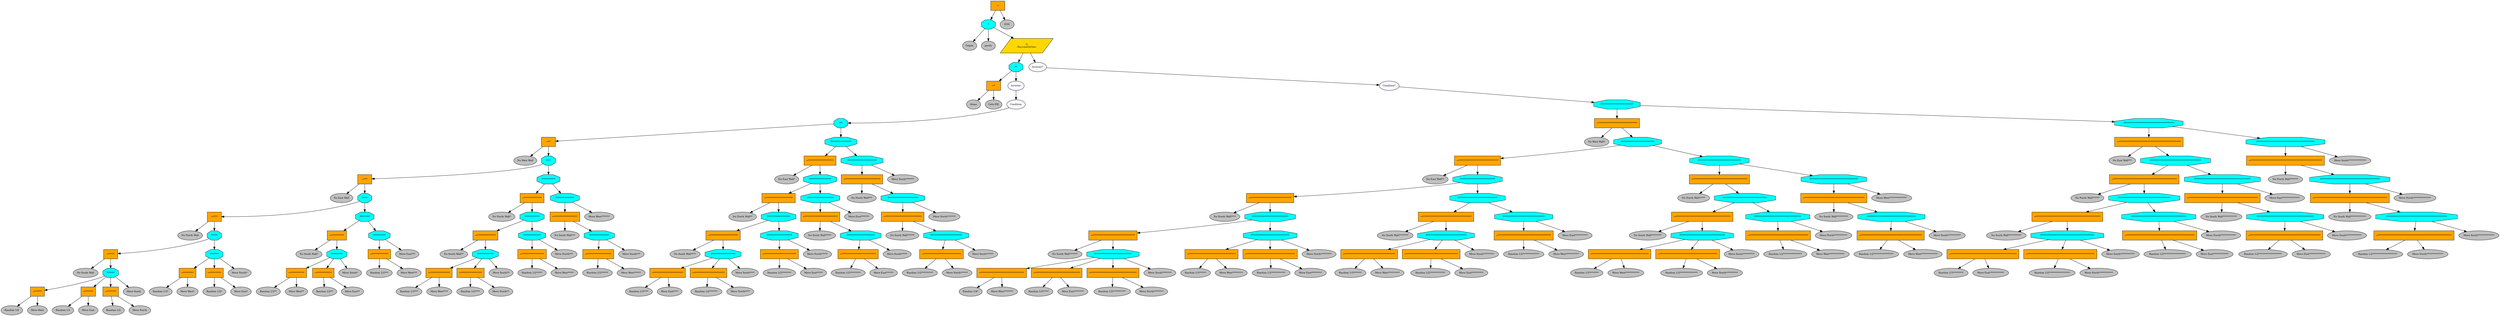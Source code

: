 digraph pastafarianism {
graph [fontname="times-roman"];
node [fontname="times-roman"];
edge [fontname="times-roman"];
"→" [fillcolor=orange, fontcolor=black, fontsize=9, label="→", shape=box, style=filled];
"?" [fillcolor=cyan, fontcolor=black, fontsize=9, label="?", shape=octagon, style=filled];
"→" -> "?";
"Gagné" [fillcolor=gray, fontcolor=black, fontsize=9, label="Gagné", shape=ellipse, style=filled];
"?" -> "Gagné";
perdu [fillcolor=gray, fontcolor=black, fontsize=9, label=perdu, shape=ellipse, style=filled];
"?" -> perdu;
"⇉" [fillcolor=gold, fontcolor=black, fontsize=9, label="⇉\n--SuccessOnOne--", shape=parallelogram, style=filled];
"?" -> "⇉";
"?*" [fillcolor=cyan, fontcolor=black, fontsize=9, label="?*", shape=octagon, style=filled];
"⇉" -> "?*";
"→*" [fillcolor=orange, fontcolor=black, fontsize=9, label="→*", shape=box, style=filled];
"?*" -> "→*";
Alone [fillcolor=gray, fontcolor=black, fontsize=9, label=Alone, shape=ellipse, style=filled];
"→*" -> Alone;
"Goto Pill" [fillcolor=gray, fontcolor=black, fontsize=9, label="Goto Pill", shape=ellipse, style=filled];
"→*" -> "Goto Pill";
Inverter [fillcolor=ghostwhite, fontcolor=black, fontsize=9, label=Inverter, shape=ellipse, style=filled];
"?*" -> Inverter;
Condition [fillcolor=ghostwhite, fontcolor=black, fontsize=9, label=Condition, shape=ellipse, style=filled];
Inverter -> Condition;
"?**" [fillcolor=cyan, fontcolor=black, fontsize=9, label="?**", shape=octagon, style=filled];
Condition -> "?**";
"→**" [fillcolor=orange, fontcolor=black, fontsize=9, label="→**", shape=box, style=filled];
"?**" -> "→**";
"No West Wall" [fillcolor=gray, fontcolor=black, fontsize=9, label="No West Wall", shape=ellipse, style=filled];
"→**" -> "No West Wall";
"?***" [fillcolor=cyan, fontcolor=black, fontsize=9, label="?***", shape=octagon, style=filled];
"→**" -> "?***";
"→***" [fillcolor=orange, fontcolor=black, fontsize=9, label="→***", shape=box, style=filled];
"?***" -> "→***";
"No East Wall" [fillcolor=gray, fontcolor=black, fontsize=9, label="No East Wall", shape=ellipse, style=filled];
"→***" -> "No East Wall";
"?****" [fillcolor=cyan, fontcolor=black, fontsize=9, label="?****", shape=octagon, style=filled];
"→***" -> "?****";
"→****" [fillcolor=orange, fontcolor=black, fontsize=9, label="→****", shape=box, style=filled];
"?****" -> "→****";
"No North Wall" [fillcolor=gray, fontcolor=black, fontsize=9, label="No North Wall", shape=ellipse, style=filled];
"→****" -> "No North Wall";
"?*****" [fillcolor=cyan, fontcolor=black, fontsize=9, label="?*****", shape=octagon, style=filled];
"→****" -> "?*****";
"→*****" [fillcolor=orange, fontcolor=black, fontsize=9, label="→*****", shape=box, style=filled];
"?*****" -> "→*****";
"No South Wall" [fillcolor=gray, fontcolor=black, fontsize=9, label="No South Wall", shape=ellipse, style=filled];
"→*****" -> "No South Wall";
"?******" [fillcolor=cyan, fontcolor=black, fontsize=9, label="?******", shape=octagon, style=filled];
"→*****" -> "?******";
"→******" [fillcolor=orange, fontcolor=black, fontsize=9, label="→******", shape=box, style=filled];
"?******" -> "→******";
"Random 1/4" [fillcolor=gray, fontcolor=black, fontsize=9, label="Random 1/4", shape=ellipse, style=filled];
"→******" -> "Random 1/4";
"Move West" [fillcolor=gray, fontcolor=black, fontsize=9, label="Move West", shape=ellipse, style=filled];
"→******" -> "Move West";
"→*******" [fillcolor=orange, fontcolor=black, fontsize=9, label="→*******", shape=box, style=filled];
"?******" -> "→*******";
"Random 1/3" [fillcolor=gray, fontcolor=black, fontsize=9, label="Random 1/3", shape=ellipse, style=filled];
"→*******" -> "Random 1/3";
"Move East" [fillcolor=gray, fontcolor=black, fontsize=9, label="Move East", shape=ellipse, style=filled];
"→*******" -> "Move East";
"→********" [fillcolor=orange, fontcolor=black, fontsize=9, label="→********", shape=box, style=filled];
"?******" -> "→********";
"Random 1/2" [fillcolor=gray, fontcolor=black, fontsize=9, label="Random 1/2", shape=ellipse, style=filled];
"→********" -> "Random 1/2";
"Move North" [fillcolor=gray, fontcolor=black, fontsize=9, label="Move North", shape=ellipse, style=filled];
"→********" -> "Move North";
"Move South" [fillcolor=gray, fontcolor=black, fontsize=9, label="Move South", shape=ellipse, style=filled];
"?******" -> "Move South";
"?*******" [fillcolor=cyan, fontcolor=black, fontsize=9, label="?*******", shape=octagon, style=filled];
"?*****" -> "?*******";
"→*********" [fillcolor=orange, fontcolor=black, fontsize=9, label="→*********", shape=box, style=filled];
"?*******" -> "→*********";
"Random 1/3*" [fillcolor=gray, fontcolor=black, fontsize=9, label="Random 1/3*", shape=ellipse, style=filled];
"→*********" -> "Random 1/3*";
"Move West*" [fillcolor=gray, fontcolor=black, fontsize=9, label="Move West*", shape=ellipse, style=filled];
"→*********" -> "Move West*";
"→**********" [fillcolor=orange, fontcolor=black, fontsize=9, label="→**********", shape=box, style=filled];
"?*******" -> "→**********";
"Random 1/2*" [fillcolor=gray, fontcolor=black, fontsize=9, label="Random 1/2*", shape=ellipse, style=filled];
"→**********" -> "Random 1/2*";
"Move East*" [fillcolor=gray, fontcolor=black, fontsize=9, label="Move East*", shape=ellipse, style=filled];
"→**********" -> "Move East*";
"Move North*" [fillcolor=gray, fontcolor=black, fontsize=9, label="Move North*", shape=ellipse, style=filled];
"?*******" -> "Move North*";
"?********" [fillcolor=cyan, fontcolor=black, fontsize=9, label="?********", shape=octagon, style=filled];
"?****" -> "?********";
"→***********" [fillcolor=orange, fontcolor=black, fontsize=9, label="→***********", shape=box, style=filled];
"?********" -> "→***********";
"No South Wall*" [fillcolor=gray, fontcolor=black, fontsize=9, label="No South Wall*", shape=ellipse, style=filled];
"→***********" -> "No South Wall*";
"?*********" [fillcolor=cyan, fontcolor=black, fontsize=9, label="?*********", shape=octagon, style=filled];
"→***********" -> "?*********";
"→************" [fillcolor=orange, fontcolor=black, fontsize=9, label="→************", shape=box, style=filled];
"?*********" -> "→************";
"Random 1/3**" [fillcolor=gray, fontcolor=black, fontsize=9, label="Random 1/3**", shape=ellipse, style=filled];
"→************" -> "Random 1/3**";
"Move West**" [fillcolor=gray, fontcolor=black, fontsize=9, label="Move West**", shape=ellipse, style=filled];
"→************" -> "Move West**";
"→*************" [fillcolor=orange, fontcolor=black, fontsize=9, label="→*************", shape=box, style=filled];
"?*********" -> "→*************";
"Random 1/2**" [fillcolor=gray, fontcolor=black, fontsize=9, label="Random 1/2**", shape=ellipse, style=filled];
"→*************" -> "Random 1/2**";
"Move East**" [fillcolor=gray, fontcolor=black, fontsize=9, label="Move East**", shape=ellipse, style=filled];
"→*************" -> "Move East**";
"Move South*" [fillcolor=gray, fontcolor=black, fontsize=9, label="Move South*", shape=ellipse, style=filled];
"?*********" -> "Move South*";
"?**********" [fillcolor=cyan, fontcolor=black, fontsize=9, label="?**********", shape=octagon, style=filled];
"?********" -> "?**********";
"→**************" [fillcolor=orange, fontcolor=black, fontsize=9, label="→**************", shape=box, style=filled];
"?**********" -> "→**************";
"Random 1/2***" [fillcolor=gray, fontcolor=black, fontsize=9, label="Random 1/2***", shape=ellipse, style=filled];
"→**************" -> "Random 1/2***";
"Move West***" [fillcolor=gray, fontcolor=black, fontsize=9, label="Move West***", shape=ellipse, style=filled];
"→**************" -> "Move West***";
"Move East***" [fillcolor=gray, fontcolor=black, fontsize=9, label="Move East***", shape=ellipse, style=filled];
"?**********" -> "Move East***";
"?***********" [fillcolor=cyan, fontcolor=black, fontsize=9, label="?***********", shape=octagon, style=filled];
"?***" -> "?***********";
"→***************" [fillcolor=orange, fontcolor=black, fontsize=9, label="→***************", shape=box, style=filled];
"?***********" -> "→***************";
"No North Wall*" [fillcolor=gray, fontcolor=black, fontsize=9, label="No North Wall*", shape=ellipse, style=filled];
"→***************" -> "No North Wall*";
"?************" [fillcolor=cyan, fontcolor=black, fontsize=9, label="?************", shape=octagon, style=filled];
"→***************" -> "?************";
"→****************" [fillcolor=orange, fontcolor=black, fontsize=9, label="→****************", shape=box, style=filled];
"?************" -> "→****************";
"No South Wall**" [fillcolor=gray, fontcolor=black, fontsize=9, label="No South Wall**", shape=ellipse, style=filled];
"→****************" -> "No South Wall**";
"?*************" [fillcolor=cyan, fontcolor=black, fontsize=9, label="?*************", shape=octagon, style=filled];
"→****************" -> "?*************";
"→*****************" [fillcolor=orange, fontcolor=black, fontsize=9, label="→*****************", shape=box, style=filled];
"?*************" -> "→*****************";
"Random 1/3***" [fillcolor=gray, fontcolor=black, fontsize=9, label="Random 1/3***", shape=ellipse, style=filled];
"→*****************" -> "Random 1/3***";
"Move West****" [fillcolor=gray, fontcolor=black, fontsize=9, label="Move West****", shape=ellipse, style=filled];
"→*****************" -> "Move West****";
"→******************" [fillcolor=orange, fontcolor=black, fontsize=9, label="→******************", shape=box, style=filled];
"?*************" -> "→******************";
"Random 1/2****" [fillcolor=gray, fontcolor=black, fontsize=9, label="Random 1/2****", shape=ellipse, style=filled];
"→******************" -> "Random 1/2****";
"Move North**" [fillcolor=gray, fontcolor=black, fontsize=9, label="Move North**", shape=ellipse, style=filled];
"→******************" -> "Move North**";
"Move South**" [fillcolor=gray, fontcolor=black, fontsize=9, label="Move South**", shape=ellipse, style=filled];
"?*************" -> "Move South**";
"?**************" [fillcolor=cyan, fontcolor=black, fontsize=9, label="?**************", shape=octagon, style=filled];
"?************" -> "?**************";
"→*******************" [fillcolor=orange, fontcolor=black, fontsize=9, label="→*******************", shape=box, style=filled];
"?**************" -> "→*******************";
"Random 1/2*****" [fillcolor=gray, fontcolor=black, fontsize=9, label="Random 1/2*****", shape=ellipse, style=filled];
"→*******************" -> "Random 1/2*****";
"Move West*****" [fillcolor=gray, fontcolor=black, fontsize=9, label="Move West*****", shape=ellipse, style=filled];
"→*******************" -> "Move West*****";
"Move North***" [fillcolor=gray, fontcolor=black, fontsize=9, label="Move North***", shape=ellipse, style=filled];
"?**************" -> "Move North***";
"?***************" [fillcolor=cyan, fontcolor=black, fontsize=9, label="?***************", shape=octagon, style=filled];
"?***********" -> "?***************";
"→********************" [fillcolor=orange, fontcolor=black, fontsize=9, label="→********************", shape=box, style=filled];
"?***************" -> "→********************";
"No South Wall***" [fillcolor=gray, fontcolor=black, fontsize=9, label="No South Wall***", shape=ellipse, style=filled];
"→********************" -> "No South Wall***";
"?****************" [fillcolor=cyan, fontcolor=black, fontsize=9, label="?****************", shape=octagon, style=filled];
"→********************" -> "?****************";
"→*********************" [fillcolor=orange, fontcolor=black, fontsize=9, label="→*********************", shape=box, style=filled];
"?****************" -> "→*********************";
"Random 1/2******" [fillcolor=gray, fontcolor=black, fontsize=9, label="Random 1/2******", shape=ellipse, style=filled];
"→*********************" -> "Random 1/2******";
"Move West******" [fillcolor=gray, fontcolor=black, fontsize=9, label="Move West******", shape=ellipse, style=filled];
"→*********************" -> "Move West******";
"Move South***" [fillcolor=gray, fontcolor=black, fontsize=9, label="Move South***", shape=ellipse, style=filled];
"?****************" -> "Move South***";
"Move West*******" [fillcolor=gray, fontcolor=black, fontsize=9, label="Move West*******", shape=ellipse, style=filled];
"?***************" -> "Move West*******";
"?*****************" [fillcolor=cyan, fontcolor=black, fontsize=9, label="?*****************", shape=octagon, style=filled];
"?**" -> "?*****************";
"→**********************" [fillcolor=orange, fontcolor=black, fontsize=9, label="→**********************", shape=box, style=filled];
"?*****************" -> "→**********************";
"No East Wall*" [fillcolor=gray, fontcolor=black, fontsize=9, label="No East Wall*", shape=ellipse, style=filled];
"→**********************" -> "No East Wall*";
"?******************" [fillcolor=cyan, fontcolor=black, fontsize=9, label="?******************", shape=octagon, style=filled];
"→**********************" -> "?******************";
"→***********************" [fillcolor=orange, fontcolor=black, fontsize=9, label="→***********************", shape=box, style=filled];
"?******************" -> "→***********************";
"No North Wall**" [fillcolor=gray, fontcolor=black, fontsize=9, label="No North Wall**", shape=ellipse, style=filled];
"→***********************" -> "No North Wall**";
"?*******************" [fillcolor=cyan, fontcolor=black, fontsize=9, label="?*******************", shape=octagon, style=filled];
"→***********************" -> "?*******************";
"→************************" [fillcolor=orange, fontcolor=black, fontsize=9, label="→************************", shape=box, style=filled];
"?*******************" -> "→************************";
"No South Wall****" [fillcolor=gray, fontcolor=black, fontsize=9, label="No South Wall****", shape=ellipse, style=filled];
"→************************" -> "No South Wall****";
"?********************" [fillcolor=cyan, fontcolor=black, fontsize=9, label="?********************", shape=octagon, style=filled];
"→************************" -> "?********************";
"→*************************" [fillcolor=orange, fontcolor=black, fontsize=9, label="→*************************", shape=box, style=filled];
"?********************" -> "→*************************";
"Random 1/3****" [fillcolor=gray, fontcolor=black, fontsize=9, label="Random 1/3****", shape=ellipse, style=filled];
"→*************************" -> "Random 1/3****";
"Move East****" [fillcolor=gray, fontcolor=black, fontsize=9, label="Move East****", shape=ellipse, style=filled];
"→*************************" -> "Move East****";
"→**************************" [fillcolor=orange, fontcolor=black, fontsize=9, label="→**************************", shape=box, style=filled];
"?********************" -> "→**************************";
"Random 1/2*******" [fillcolor=gray, fontcolor=black, fontsize=9, label="Random 1/2*******", shape=ellipse, style=filled];
"→**************************" -> "Random 1/2*******";
"Move North****" [fillcolor=gray, fontcolor=black, fontsize=9, label="Move North****", shape=ellipse, style=filled];
"→**************************" -> "Move North****";
"Move South****" [fillcolor=gray, fontcolor=black, fontsize=9, label="Move South****", shape=ellipse, style=filled];
"?********************" -> "Move South****";
"?*********************" [fillcolor=cyan, fontcolor=black, fontsize=9, label="?*********************", shape=octagon, style=filled];
"?*******************" -> "?*********************";
"→***************************" [fillcolor=orange, fontcolor=black, fontsize=9, label="→***************************", shape=box, style=filled];
"?*********************" -> "→***************************";
"Random 1/2********" [fillcolor=gray, fontcolor=black, fontsize=9, label="Random 1/2********", shape=ellipse, style=filled];
"→***************************" -> "Random 1/2********";
"Move East*****" [fillcolor=gray, fontcolor=black, fontsize=9, label="Move East*****", shape=ellipse, style=filled];
"→***************************" -> "Move East*****";
"Move North*****" [fillcolor=gray, fontcolor=black, fontsize=9, label="Move North*****", shape=ellipse, style=filled];
"?*********************" -> "Move North*****";
"?**********************" [fillcolor=cyan, fontcolor=black, fontsize=9, label="?**********************", shape=octagon, style=filled];
"?******************" -> "?**********************";
"→****************************" [fillcolor=orange, fontcolor=black, fontsize=9, label="→****************************", shape=box, style=filled];
"?**********************" -> "→****************************";
"No South Wall*****" [fillcolor=gray, fontcolor=black, fontsize=9, label="No South Wall*****", shape=ellipse, style=filled];
"→****************************" -> "No South Wall*****";
"?***********************" [fillcolor=cyan, fontcolor=black, fontsize=9, label="?***********************", shape=octagon, style=filled];
"→****************************" -> "?***********************";
"→*****************************" [fillcolor=orange, fontcolor=black, fontsize=9, label="→*****************************", shape=box, style=filled];
"?***********************" -> "→*****************************";
"Random 1/2*********" [fillcolor=gray, fontcolor=black, fontsize=9, label="Random 1/2*********", shape=ellipse, style=filled];
"→*****************************" -> "Random 1/2*********";
"Move East******" [fillcolor=gray, fontcolor=black, fontsize=9, label="Move East******", shape=ellipse, style=filled];
"→*****************************" -> "Move East******";
"Move South*****" [fillcolor=gray, fontcolor=black, fontsize=9, label="Move South*****", shape=ellipse, style=filled];
"?***********************" -> "Move South*****";
"Move East*******" [fillcolor=gray, fontcolor=black, fontsize=9, label="Move East*******", shape=ellipse, style=filled];
"?**********************" -> "Move East*******";
"?************************" [fillcolor=cyan, fontcolor=black, fontsize=9, label="?************************", shape=octagon, style=filled];
"?*****************" -> "?************************";
"→******************************" [fillcolor=orange, fontcolor=black, fontsize=9, label="→******************************", shape=box, style=filled];
"?************************" -> "→******************************";
"No North Wall***" [fillcolor=gray, fontcolor=black, fontsize=9, label="No North Wall***", shape=ellipse, style=filled];
"→******************************" -> "No North Wall***";
"?*************************" [fillcolor=cyan, fontcolor=black, fontsize=9, label="?*************************", shape=octagon, style=filled];
"→******************************" -> "?*************************";
"→*******************************" [fillcolor=orange, fontcolor=black, fontsize=9, label="→*******************************", shape=box, style=filled];
"?*************************" -> "→*******************************";
"No South Wall******" [fillcolor=gray, fontcolor=black, fontsize=9, label="No South Wall******", shape=ellipse, style=filled];
"→*******************************" -> "No South Wall******";
"?**************************" [fillcolor=cyan, fontcolor=black, fontsize=9, label="?**************************", shape=octagon, style=filled];
"→*******************************" -> "?**************************";
"→********************************" [fillcolor=orange, fontcolor=black, fontsize=9, label="→********************************", shape=box, style=filled];
"?**************************" -> "→********************************";
"Random 1/2**********" [fillcolor=gray, fontcolor=black, fontsize=9, label="Random 1/2**********", shape=ellipse, style=filled];
"→********************************" -> "Random 1/2**********";
"Move North******" [fillcolor=gray, fontcolor=black, fontsize=9, label="Move North******", shape=ellipse, style=filled];
"→********************************" -> "Move North******";
"Move South******" [fillcolor=gray, fontcolor=black, fontsize=9, label="Move South******", shape=ellipse, style=filled];
"?**************************" -> "Move South******";
"Move North*******" [fillcolor=gray, fontcolor=black, fontsize=9, label="Move North*******", shape=ellipse, style=filled];
"?*************************" -> "Move North*******";
"Move South*******" [fillcolor=gray, fontcolor=black, fontsize=9, label="Move South*******", shape=ellipse, style=filled];
"?************************" -> "Move South*******";
"Inverter*" [fillcolor=ghostwhite, fontcolor=black, fontsize=9, label="Inverter*", shape=ellipse, style=filled];
"⇉" -> "Inverter*";
"Condition*" [fillcolor=ghostwhite, fontcolor=black, fontsize=9, label="Condition*", shape=ellipse, style=filled];
"Inverter*" -> "Condition*";
"?***************************" [fillcolor=cyan, fontcolor=black, fontsize=9, label="?***************************", shape=octagon, style=filled];
"Condition*" -> "?***************************";
"→*********************************" [fillcolor=orange, fontcolor=black, fontsize=9, label="→*********************************", shape=box, style=filled];
"?***************************" -> "→*********************************";
"No West Wall*" [fillcolor=gray, fontcolor=black, fontsize=9, label="No West Wall*", shape=ellipse, style=filled];
"→*********************************" -> "No West Wall*";
"?****************************" [fillcolor=cyan, fontcolor=black, fontsize=9, label="?****************************", shape=octagon, style=filled];
"→*********************************" -> "?****************************";
"→**********************************" [fillcolor=orange, fontcolor=black, fontsize=9, label="→**********************************", shape=box, style=filled];
"?****************************" -> "→**********************************";
"No East Wall**" [fillcolor=gray, fontcolor=black, fontsize=9, label="No East Wall**", shape=ellipse, style=filled];
"→**********************************" -> "No East Wall**";
"?*****************************" [fillcolor=cyan, fontcolor=black, fontsize=9, label="?*****************************", shape=octagon, style=filled];
"→**********************************" -> "?*****************************";
"→***********************************" [fillcolor=orange, fontcolor=black, fontsize=9, label="→***********************************", shape=box, style=filled];
"?*****************************" -> "→***********************************";
"No North Wall****" [fillcolor=gray, fontcolor=black, fontsize=9, label="No North Wall****", shape=ellipse, style=filled];
"→***********************************" -> "No North Wall****";
"?******************************" [fillcolor=cyan, fontcolor=black, fontsize=9, label="?******************************", shape=octagon, style=filled];
"→***********************************" -> "?******************************";
"→************************************" [fillcolor=orange, fontcolor=black, fontsize=9, label="→************************************", shape=box, style=filled];
"?******************************" -> "→************************************";
"No South Wall*******" [fillcolor=gray, fontcolor=black, fontsize=9, label="No South Wall*******", shape=ellipse, style=filled];
"→************************************" -> "No South Wall*******";
"?*******************************" [fillcolor=cyan, fontcolor=black, fontsize=9, label="?*******************************", shape=octagon, style=filled];
"→************************************" -> "?*******************************";
"→*************************************" [fillcolor=orange, fontcolor=black, fontsize=9, label="→*************************************", shape=box, style=filled];
"?*******************************" -> "→*************************************";
"Random 1/4*" [fillcolor=gray, fontcolor=black, fontsize=9, label="Random 1/4*", shape=ellipse, style=filled];
"→*************************************" -> "Random 1/4*";
"Move West********" [fillcolor=gray, fontcolor=black, fontsize=9, label="Move West********", shape=ellipse, style=filled];
"→*************************************" -> "Move West********";
"→**************************************" [fillcolor=orange, fontcolor=black, fontsize=9, label="→**************************************", shape=box, style=filled];
"?*******************************" -> "→**************************************";
"Random 1/3*****" [fillcolor=gray, fontcolor=black, fontsize=9, label="Random 1/3*****", shape=ellipse, style=filled];
"→**************************************" -> "Random 1/3*****";
"Move East********" [fillcolor=gray, fontcolor=black, fontsize=9, label="Move East********", shape=ellipse, style=filled];
"→**************************************" -> "Move East********";
"→***************************************" [fillcolor=orange, fontcolor=black, fontsize=9, label="→***************************************", shape=box, style=filled];
"?*******************************" -> "→***************************************";
"Random 1/2***********" [fillcolor=gray, fontcolor=black, fontsize=9, label="Random 1/2***********", shape=ellipse, style=filled];
"→***************************************" -> "Random 1/2***********";
"Move North********" [fillcolor=gray, fontcolor=black, fontsize=9, label="Move North********", shape=ellipse, style=filled];
"→***************************************" -> "Move North********";
"Move South********" [fillcolor=gray, fontcolor=black, fontsize=9, label="Move South********", shape=ellipse, style=filled];
"?*******************************" -> "Move South********";
"?********************************" [fillcolor=cyan, fontcolor=black, fontsize=9, label="?********************************", shape=octagon, style=filled];
"?******************************" -> "?********************************";
"→****************************************" [fillcolor=orange, fontcolor=black, fontsize=9, label="→****************************************", shape=box, style=filled];
"?********************************" -> "→****************************************";
"Random 1/3******" [fillcolor=gray, fontcolor=black, fontsize=9, label="Random 1/3******", shape=ellipse, style=filled];
"→****************************************" -> "Random 1/3******";
"Move West*********" [fillcolor=gray, fontcolor=black, fontsize=9, label="Move West*********", shape=ellipse, style=filled];
"→****************************************" -> "Move West*********";
"→*****************************************" [fillcolor=orange, fontcolor=black, fontsize=9, label="→*****************************************", shape=box, style=filled];
"?********************************" -> "→*****************************************";
"Random 1/2************" [fillcolor=gray, fontcolor=black, fontsize=9, label="Random 1/2************", shape=ellipse, style=filled];
"→*****************************************" -> "Random 1/2************";
"Move East*********" [fillcolor=gray, fontcolor=black, fontsize=9, label="Move East*********", shape=ellipse, style=filled];
"→*****************************************" -> "Move East*********";
"Move North*********" [fillcolor=gray, fontcolor=black, fontsize=9, label="Move North*********", shape=ellipse, style=filled];
"?********************************" -> "Move North*********";
"?*********************************" [fillcolor=cyan, fontcolor=black, fontsize=9, label="?*********************************", shape=octagon, style=filled];
"?*****************************" -> "?*********************************";
"→******************************************" [fillcolor=orange, fontcolor=black, fontsize=9, label="→******************************************", shape=box, style=filled];
"?*********************************" -> "→******************************************";
"No South Wall********" [fillcolor=gray, fontcolor=black, fontsize=9, label="No South Wall********", shape=ellipse, style=filled];
"→******************************************" -> "No South Wall********";
"?**********************************" [fillcolor=cyan, fontcolor=black, fontsize=9, label="?**********************************", shape=octagon, style=filled];
"→******************************************" -> "?**********************************";
"→*******************************************" [fillcolor=orange, fontcolor=black, fontsize=9, label="→*******************************************", shape=box, style=filled];
"?**********************************" -> "→*******************************************";
"Random 1/3*******" [fillcolor=gray, fontcolor=black, fontsize=9, label="Random 1/3*******", shape=ellipse, style=filled];
"→*******************************************" -> "Random 1/3*******";
"Move West**********" [fillcolor=gray, fontcolor=black, fontsize=9, label="Move West**********", shape=ellipse, style=filled];
"→*******************************************" -> "Move West**********";
"→********************************************" [fillcolor=orange, fontcolor=black, fontsize=9, label="→********************************************", shape=box, style=filled];
"?**********************************" -> "→********************************************";
"Random 1/2*************" [fillcolor=gray, fontcolor=black, fontsize=9, label="Random 1/2*************", shape=ellipse, style=filled];
"→********************************************" -> "Random 1/2*************";
"Move East**********" [fillcolor=gray, fontcolor=black, fontsize=9, label="Move East**********", shape=ellipse, style=filled];
"→********************************************" -> "Move East**********";
"Move South*********" [fillcolor=gray, fontcolor=black, fontsize=9, label="Move South*********", shape=ellipse, style=filled];
"?**********************************" -> "Move South*********";
"?***********************************" [fillcolor=cyan, fontcolor=black, fontsize=9, label="?***********************************", shape=octagon, style=filled];
"?*********************************" -> "?***********************************";
"→*********************************************" [fillcolor=orange, fontcolor=black, fontsize=9, label="→*********************************************", shape=box, style=filled];
"?***********************************" -> "→*********************************************";
"Random 1/2**************" [fillcolor=gray, fontcolor=black, fontsize=9, label="Random 1/2**************", shape=ellipse, style=filled];
"→*********************************************" -> "Random 1/2**************";
"Move West***********" [fillcolor=gray, fontcolor=black, fontsize=9, label="Move West***********", shape=ellipse, style=filled];
"→*********************************************" -> "Move West***********";
"Move East***********" [fillcolor=gray, fontcolor=black, fontsize=9, label="Move East***********", shape=ellipse, style=filled];
"?***********************************" -> "Move East***********";
"?************************************" [fillcolor=cyan, fontcolor=black, fontsize=9, label="?************************************", shape=octagon, style=filled];
"?****************************" -> "?************************************";
"→**********************************************" [fillcolor=orange, fontcolor=black, fontsize=9, label="→**********************************************", shape=box, style=filled];
"?************************************" -> "→**********************************************";
"No North Wall*****" [fillcolor=gray, fontcolor=black, fontsize=9, label="No North Wall*****", shape=ellipse, style=filled];
"→**********************************************" -> "No North Wall*****";
"?*************************************" [fillcolor=cyan, fontcolor=black, fontsize=9, label="?*************************************", shape=octagon, style=filled];
"→**********************************************" -> "?*************************************";
"→***********************************************" [fillcolor=orange, fontcolor=black, fontsize=9, label="→***********************************************", shape=box, style=filled];
"?*************************************" -> "→***********************************************";
"No South Wall*********" [fillcolor=gray, fontcolor=black, fontsize=9, label="No South Wall*********", shape=ellipse, style=filled];
"→***********************************************" -> "No South Wall*********";
"?**************************************" [fillcolor=cyan, fontcolor=black, fontsize=9, label="?**************************************", shape=octagon, style=filled];
"→***********************************************" -> "?**************************************";
"→************************************************" [fillcolor=orange, fontcolor=black, fontsize=9, label="→************************************************", shape=box, style=filled];
"?**************************************" -> "→************************************************";
"Random 1/3********" [fillcolor=gray, fontcolor=black, fontsize=9, label="Random 1/3********", shape=ellipse, style=filled];
"→************************************************" -> "Random 1/3********";
"Move West************" [fillcolor=gray, fontcolor=black, fontsize=9, label="Move West************", shape=ellipse, style=filled];
"→************************************************" -> "Move West************";
"→*************************************************" [fillcolor=orange, fontcolor=black, fontsize=9, label="→*************************************************", shape=box, style=filled];
"?**************************************" -> "→*************************************************";
"Random 1/2***************" [fillcolor=gray, fontcolor=black, fontsize=9, label="Random 1/2***************", shape=ellipse, style=filled];
"→*************************************************" -> "Random 1/2***************";
"Move North**********" [fillcolor=gray, fontcolor=black, fontsize=9, label="Move North**********", shape=ellipse, style=filled];
"→*************************************************" -> "Move North**********";
"Move South**********" [fillcolor=gray, fontcolor=black, fontsize=9, label="Move South**********", shape=ellipse, style=filled];
"?**************************************" -> "Move South**********";
"?***************************************" [fillcolor=cyan, fontcolor=black, fontsize=9, label="?***************************************", shape=octagon, style=filled];
"?*************************************" -> "?***************************************";
"→**************************************************" [fillcolor=orange, fontcolor=black, fontsize=9, label="→**************************************************", shape=box, style=filled];
"?***************************************" -> "→**************************************************";
"Random 1/2****************" [fillcolor=gray, fontcolor=black, fontsize=9, label="Random 1/2****************", shape=ellipse, style=filled];
"→**************************************************" -> "Random 1/2****************";
"Move West*************" [fillcolor=gray, fontcolor=black, fontsize=9, label="Move West*************", shape=ellipse, style=filled];
"→**************************************************" -> "Move West*************";
"Move North***********" [fillcolor=gray, fontcolor=black, fontsize=9, label="Move North***********", shape=ellipse, style=filled];
"?***************************************" -> "Move North***********";
"?****************************************" [fillcolor=cyan, fontcolor=black, fontsize=9, label="?****************************************", shape=octagon, style=filled];
"?************************************" -> "?****************************************";
"→***************************************************" [fillcolor=orange, fontcolor=black, fontsize=9, label="→***************************************************", shape=box, style=filled];
"?****************************************" -> "→***************************************************";
"No South Wall**********" [fillcolor=gray, fontcolor=black, fontsize=9, label="No South Wall**********", shape=ellipse, style=filled];
"→***************************************************" -> "No South Wall**********";
"?*****************************************" [fillcolor=cyan, fontcolor=black, fontsize=9, label="?*****************************************", shape=octagon, style=filled];
"→***************************************************" -> "?*****************************************";
"→****************************************************" [fillcolor=orange, fontcolor=black, fontsize=9, label="→****************************************************", shape=box, style=filled];
"?*****************************************" -> "→****************************************************";
"Random 1/2*****************" [fillcolor=gray, fontcolor=black, fontsize=9, label="Random 1/2*****************", shape=ellipse, style=filled];
"→****************************************************" -> "Random 1/2*****************";
"Move West**************" [fillcolor=gray, fontcolor=black, fontsize=9, label="Move West**************", shape=ellipse, style=filled];
"→****************************************************" -> "Move West**************";
"Move South***********" [fillcolor=gray, fontcolor=black, fontsize=9, label="Move South***********", shape=ellipse, style=filled];
"?*****************************************" -> "Move South***********";
"Move West***************" [fillcolor=gray, fontcolor=black, fontsize=9, label="Move West***************", shape=ellipse, style=filled];
"?****************************************" -> "Move West***************";
"?******************************************" [fillcolor=cyan, fontcolor=black, fontsize=9, label="?******************************************", shape=octagon, style=filled];
"?***************************" -> "?******************************************";
"→*****************************************************" [fillcolor=orange, fontcolor=black, fontsize=9, label="→*****************************************************", shape=box, style=filled];
"?******************************************" -> "→*****************************************************";
"No East Wall***" [fillcolor=gray, fontcolor=black, fontsize=9, label="No East Wall***", shape=ellipse, style=filled];
"→*****************************************************" -> "No East Wall***";
"?*******************************************" [fillcolor=cyan, fontcolor=black, fontsize=9, label="?*******************************************", shape=octagon, style=filled];
"→*****************************************************" -> "?*******************************************";
"→******************************************************" [fillcolor=orange, fontcolor=black, fontsize=9, label="→******************************************************", shape=box, style=filled];
"?*******************************************" -> "→******************************************************";
"No North Wall******" [fillcolor=gray, fontcolor=black, fontsize=9, label="No North Wall******", shape=ellipse, style=filled];
"→******************************************************" -> "No North Wall******";
"?********************************************" [fillcolor=cyan, fontcolor=black, fontsize=9, label="?********************************************", shape=octagon, style=filled];
"→******************************************************" -> "?********************************************";
"→*******************************************************" [fillcolor=orange, fontcolor=black, fontsize=9, label="→*******************************************************", shape=box, style=filled];
"?********************************************" -> "→*******************************************************";
"No South Wall***********" [fillcolor=gray, fontcolor=black, fontsize=9, label="No South Wall***********", shape=ellipse, style=filled];
"→*******************************************************" -> "No South Wall***********";
"?*********************************************" [fillcolor=cyan, fontcolor=black, fontsize=9, label="?*********************************************", shape=octagon, style=filled];
"→*******************************************************" -> "?*********************************************";
"→********************************************************" [fillcolor=orange, fontcolor=black, fontsize=9, label="→********************************************************", shape=box, style=filled];
"?*********************************************" -> "→********************************************************";
"Random 1/3*********" [fillcolor=gray, fontcolor=black, fontsize=9, label="Random 1/3*********", shape=ellipse, style=filled];
"→********************************************************" -> "Random 1/3*********";
"Move East************" [fillcolor=gray, fontcolor=black, fontsize=9, label="Move East************", shape=ellipse, style=filled];
"→********************************************************" -> "Move East************";
"→*********************************************************" [fillcolor=orange, fontcolor=black, fontsize=9, label="→*********************************************************", shape=box, style=filled];
"?*********************************************" -> "→*********************************************************";
"Random 1/2******************" [fillcolor=gray, fontcolor=black, fontsize=9, label="Random 1/2******************", shape=ellipse, style=filled];
"→*********************************************************" -> "Random 1/2******************";
"Move North************" [fillcolor=gray, fontcolor=black, fontsize=9, label="Move North************", shape=ellipse, style=filled];
"→*********************************************************" -> "Move North************";
"Move South************" [fillcolor=gray, fontcolor=black, fontsize=9, label="Move South************", shape=ellipse, style=filled];
"?*********************************************" -> "Move South************";
"?**********************************************" [fillcolor=cyan, fontcolor=black, fontsize=9, label="?**********************************************", shape=octagon, style=filled];
"?********************************************" -> "?**********************************************";
"→**********************************************************" [fillcolor=orange, fontcolor=black, fontsize=9, label="→**********************************************************", shape=box, style=filled];
"?**********************************************" -> "→**********************************************************";
"Random 1/2*******************" [fillcolor=gray, fontcolor=black, fontsize=9, label="Random 1/2*******************", shape=ellipse, style=filled];
"→**********************************************************" -> "Random 1/2*******************";
"Move East*************" [fillcolor=gray, fontcolor=black, fontsize=9, label="Move East*************", shape=ellipse, style=filled];
"→**********************************************************" -> "Move East*************";
"Move North*************" [fillcolor=gray, fontcolor=black, fontsize=9, label="Move North*************", shape=ellipse, style=filled];
"?**********************************************" -> "Move North*************";
"?***********************************************" [fillcolor=cyan, fontcolor=black, fontsize=9, label="?***********************************************", shape=octagon, style=filled];
"?*******************************************" -> "?***********************************************";
"→***********************************************************" [fillcolor=orange, fontcolor=black, fontsize=9, label="→***********************************************************", shape=box, style=filled];
"?***********************************************" -> "→***********************************************************";
"No South Wall************" [fillcolor=gray, fontcolor=black, fontsize=9, label="No South Wall************", shape=ellipse, style=filled];
"→***********************************************************" -> "No South Wall************";
"?************************************************" [fillcolor=cyan, fontcolor=black, fontsize=9, label="?************************************************", shape=octagon, style=filled];
"→***********************************************************" -> "?************************************************";
"→************************************************************" [fillcolor=orange, fontcolor=black, fontsize=9, label="→************************************************************", shape=box, style=filled];
"?************************************************" -> "→************************************************************";
"Random 1/2********************" [fillcolor=gray, fontcolor=black, fontsize=9, label="Random 1/2********************", shape=ellipse, style=filled];
"→************************************************************" -> "Random 1/2********************";
"Move East**************" [fillcolor=gray, fontcolor=black, fontsize=9, label="Move East**************", shape=ellipse, style=filled];
"→************************************************************" -> "Move East**************";
"Move South*************" [fillcolor=gray, fontcolor=black, fontsize=9, label="Move South*************", shape=ellipse, style=filled];
"?************************************************" -> "Move South*************";
"Move East***************" [fillcolor=gray, fontcolor=black, fontsize=9, label="Move East***************", shape=ellipse, style=filled];
"?***********************************************" -> "Move East***************";
"?*************************************************" [fillcolor=cyan, fontcolor=black, fontsize=9, label="?*************************************************", shape=octagon, style=filled];
"?******************************************" -> "?*************************************************";
"→*************************************************************" [fillcolor=orange, fontcolor=black, fontsize=9, label="→*************************************************************", shape=box, style=filled];
"?*************************************************" -> "→*************************************************************";
"No North Wall*******" [fillcolor=gray, fontcolor=black, fontsize=9, label="No North Wall*******", shape=ellipse, style=filled];
"→*************************************************************" -> "No North Wall*******";
"?**************************************************" [fillcolor=cyan, fontcolor=black, fontsize=9, label="?**************************************************", shape=octagon, style=filled];
"→*************************************************************" -> "?**************************************************";
"→**************************************************************" [fillcolor=orange, fontcolor=black, fontsize=9, label="→**************************************************************", shape=box, style=filled];
"?**************************************************" -> "→**************************************************************";
"No South Wall*************" [fillcolor=gray, fontcolor=black, fontsize=9, label="No South Wall*************", shape=ellipse, style=filled];
"→**************************************************************" -> "No South Wall*************";
"?***************************************************" [fillcolor=cyan, fontcolor=black, fontsize=9, label="?***************************************************", shape=octagon, style=filled];
"→**************************************************************" -> "?***************************************************";
"→***************************************************************" [fillcolor=orange, fontcolor=black, fontsize=9, label="→***************************************************************", shape=box, style=filled];
"?***************************************************" -> "→***************************************************************";
"Random 1/2*********************" [fillcolor=gray, fontcolor=black, fontsize=9, label="Random 1/2*********************", shape=ellipse, style=filled];
"→***************************************************************" -> "Random 1/2*********************";
"Move North**************" [fillcolor=gray, fontcolor=black, fontsize=9, label="Move North**************", shape=ellipse, style=filled];
"→***************************************************************" -> "Move North**************";
"Move South**************" [fillcolor=gray, fontcolor=black, fontsize=9, label="Move South**************", shape=ellipse, style=filled];
"?***************************************************" -> "Move South**************";
"Move North***************" [fillcolor=gray, fontcolor=black, fontsize=9, label="Move North***************", shape=ellipse, style=filled];
"?**************************************************" -> "Move North***************";
"Move South***************" [fillcolor=gray, fontcolor=black, fontsize=9, label="Move South***************", shape=ellipse, style=filled];
"?*************************************************" -> "Move South***************";
EOG [fillcolor=gray, fontcolor=black, fontsize=9, label=EOG, shape=ellipse, style=filled];
"→" -> EOG;
}
